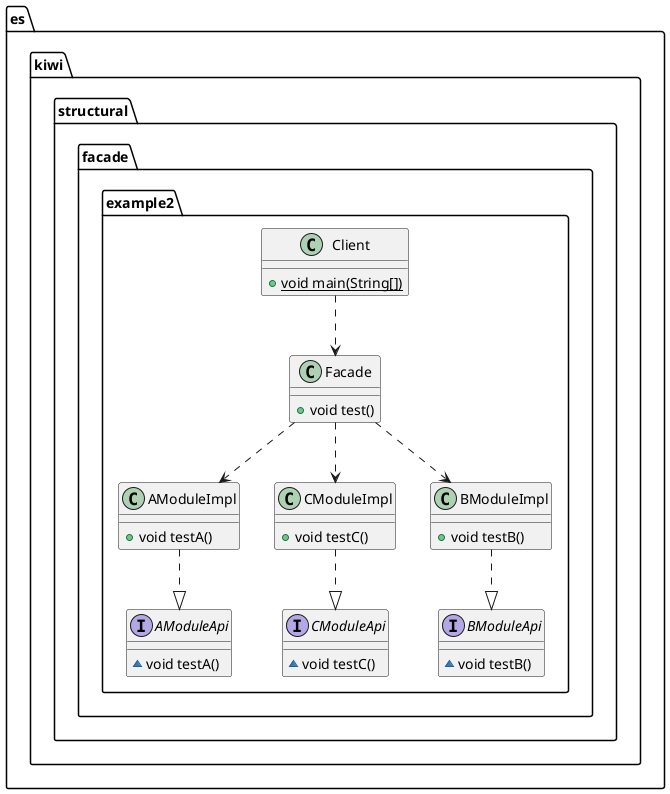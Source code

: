 @startuml
class es.kiwi.structural.facade.example2.BModuleImpl {
+ void testB()
}
interface es.kiwi.structural.facade.example2.BModuleApi {
~ void testB()
}
class es.kiwi.structural.facade.example2.CModuleImpl {
+ void testC()
}
class es.kiwi.structural.facade.example2.Facade {
+ void test()
}
class es.kiwi.structural.facade.example2.Client {
+ {static} void main(String[])
}
class es.kiwi.structural.facade.example2.AModuleImpl {
+ void testA()
}
interface es.kiwi.structural.facade.example2.CModuleApi {
~ void testC()
}
interface es.kiwi.structural.facade.example2.AModuleApi {
~ void testA()
}


es.kiwi.structural.facade.example2.BModuleApi <|.up. es.kiwi.structural.facade.example2.BModuleImpl
es.kiwi.structural.facade.example2.CModuleApi <|.up. es.kiwi.structural.facade.example2.CModuleImpl
es.kiwi.structural.facade.example2.AModuleApi <|.up. es.kiwi.structural.facade.example2.AModuleImpl
es.kiwi.structural.facade.example2.Facade ..> es.kiwi.structural.facade.example2.AModuleImpl
es.kiwi.structural.facade.example2.Facade ..> es.kiwi.structural.facade.example2.BModuleImpl
es.kiwi.structural.facade.example2.Facade ..> es.kiwi.structural.facade.example2.CModuleImpl
es.kiwi.structural.facade.example2.Client ..> es.kiwi.structural.facade.example2.Facade
@enduml